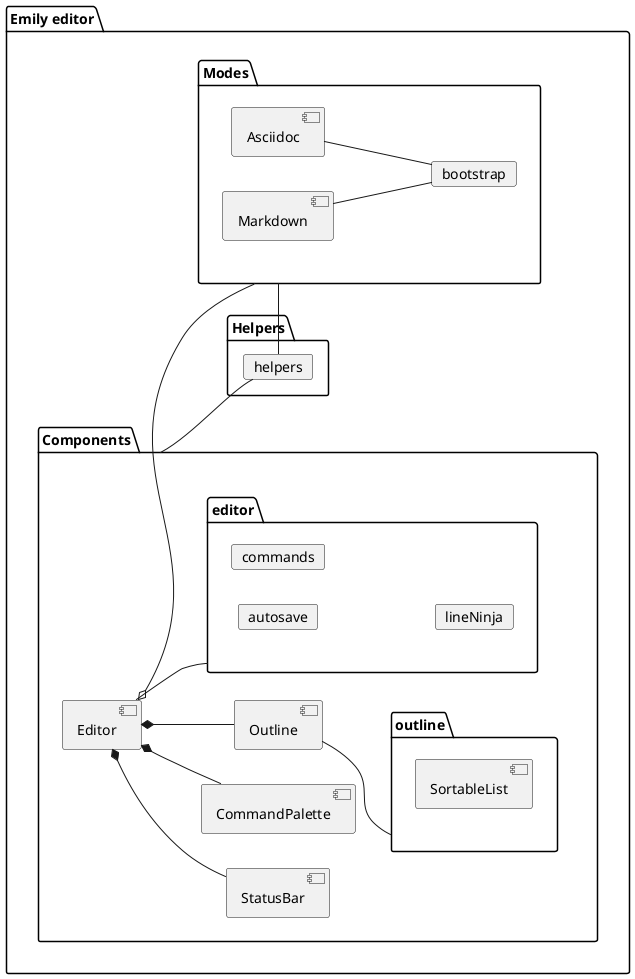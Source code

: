 @startuml
left to right direction

folder "Emily editor" {
  folder Components {
    component Editor
    component CommandPalette
    component Outline
    component StatusBar
    folder editor {
      card autosave
      card commands
      card lineNinja
    }
    folder outline {
      component SortableList
    }
  }
  folder Modes {
    component Asciidoc
    component Markdown
    card bootstrap
  }
  folder Helpers {
    card helpers
  }
}

Editor *-- CommandPalette
Editor *-- Outline
Editor *-- StatusBar

Editor o-- Modes

Editor -- editor
Outline -- outline

Asciidoc -- bootstrap
Markdown -- bootstrap

Components - helpers
Modes - helpers
@enduml